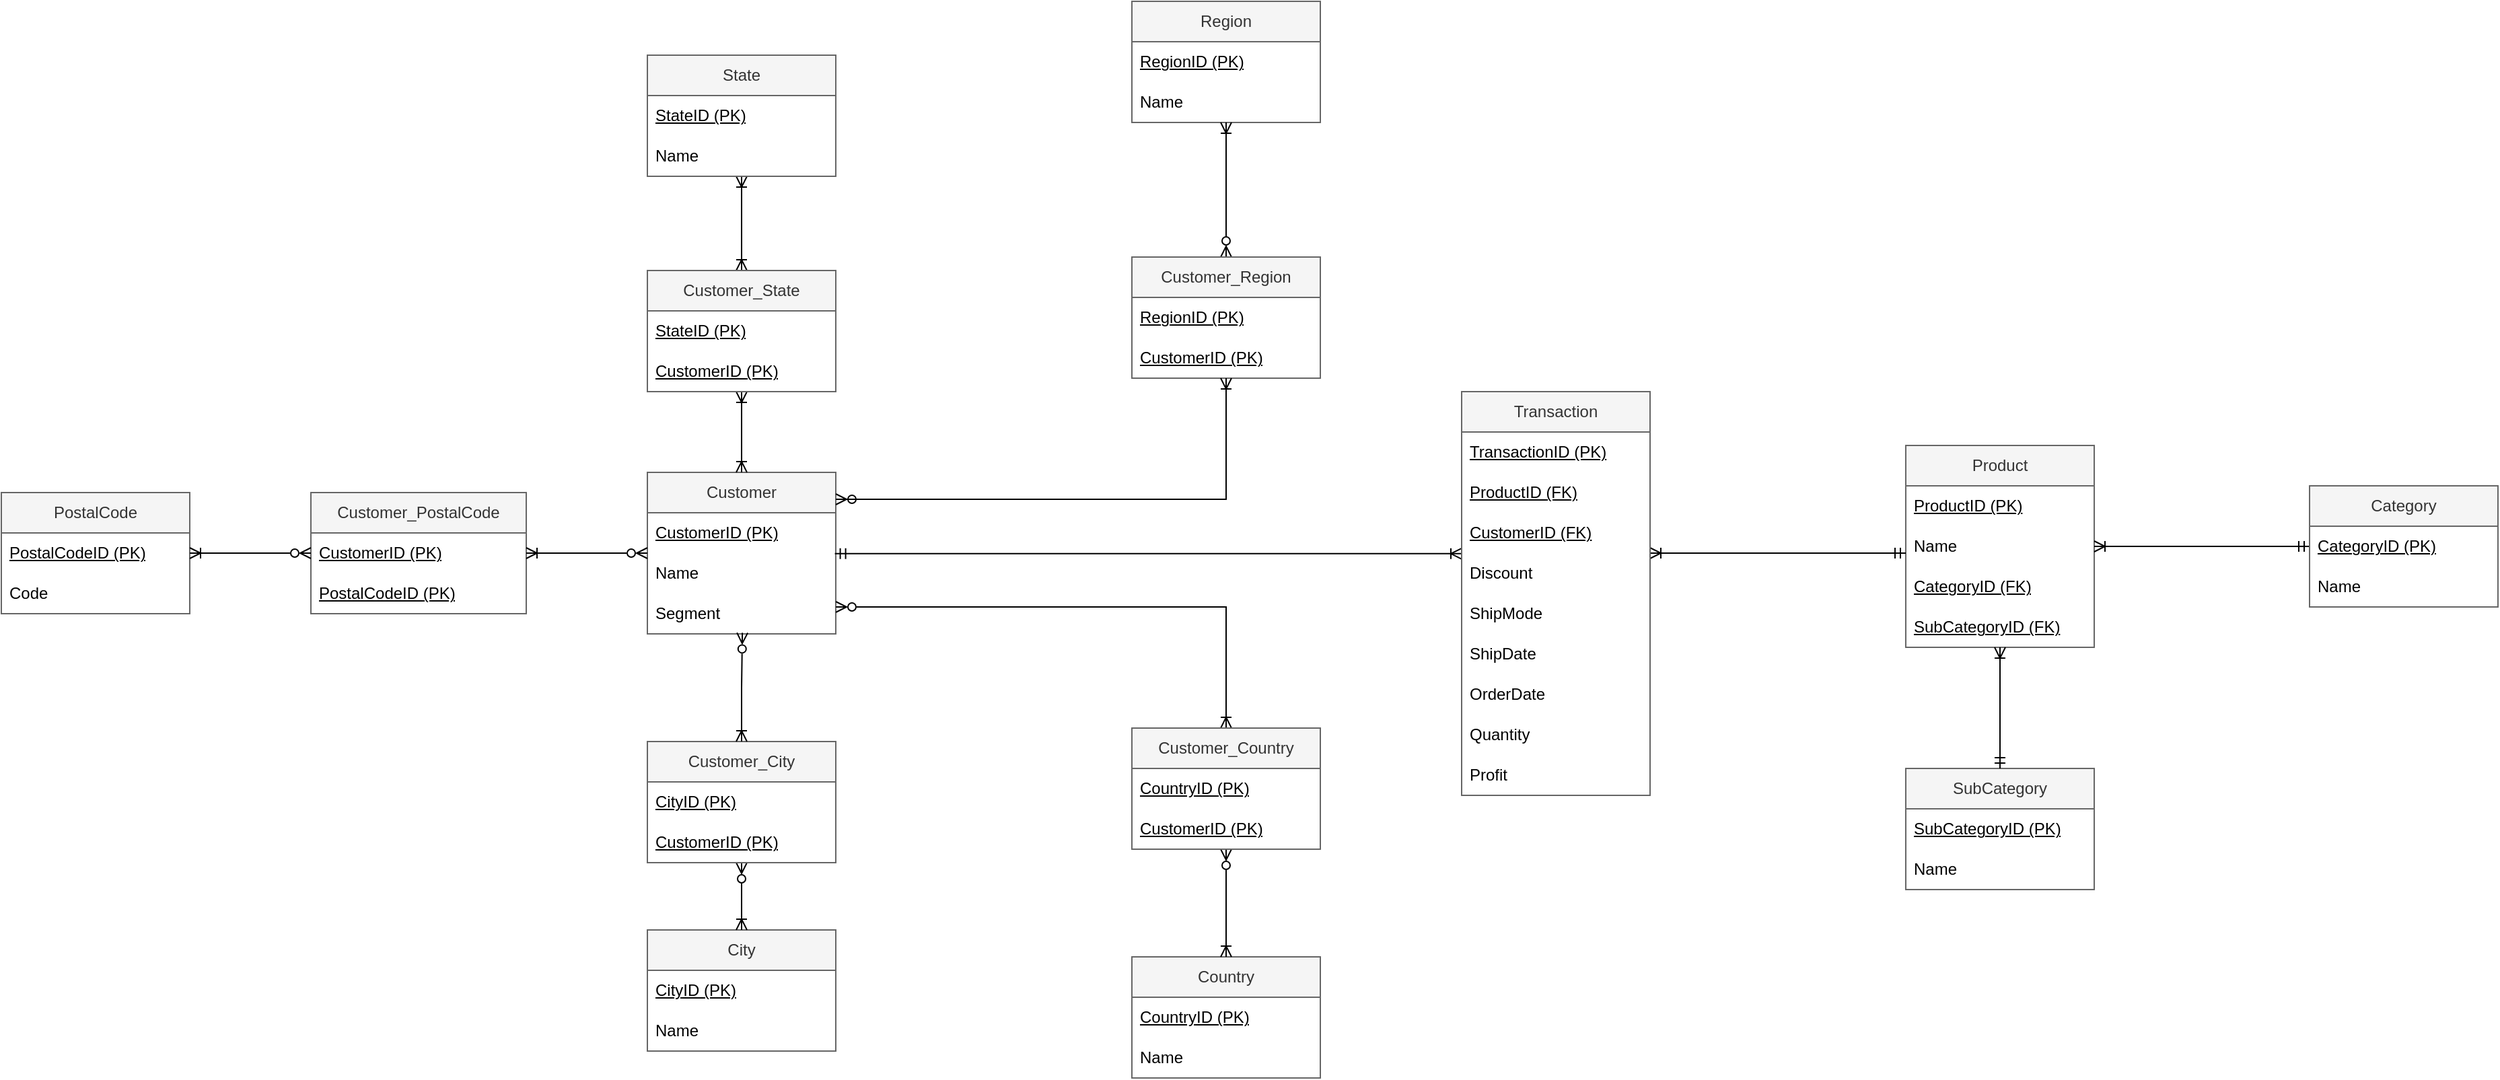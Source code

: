<mxfile version="26.0.5">
  <diagram name="Page-1" id="4AK6rIMiHcoPfYXT6RYl">
    <mxGraphModel dx="1962" dy="1585" grid="1" gridSize="10" guides="1" tooltips="1" connect="1" arrows="1" fold="1" page="1" pageScale="1" pageWidth="850" pageHeight="1100" math="0" shadow="0">
      <root>
        <mxCell id="0" />
        <mxCell id="1" parent="0" />
        <mxCell id="nzVJjZGm_qOVv1pBzFI_-7" value="Customer" style="swimlane;fontStyle=0;childLayout=stackLayout;horizontal=1;startSize=30;horizontalStack=0;resizeParent=1;resizeParentMax=0;resizeLast=0;collapsible=1;marginBottom=0;whiteSpace=wrap;html=1;fillColor=#f5f5f5;fontColor=#333333;strokeColor=#666666;" parent="1" vertex="1">
          <mxGeometry x="-100" y="100" width="140" height="120" as="geometry" />
        </mxCell>
        <mxCell id="nzVJjZGm_qOVv1pBzFI_-9" value="CustomerID (PK)" style="text;strokeColor=none;fillColor=none;align=left;verticalAlign=middle;spacingLeft=4;spacingRight=4;overflow=hidden;points=[[0,0.5],[1,0.5]];portConstraint=eastwest;rotatable=0;whiteSpace=wrap;html=1;fontStyle=4" parent="nzVJjZGm_qOVv1pBzFI_-7" vertex="1">
          <mxGeometry y="30" width="140" height="30" as="geometry" />
        </mxCell>
        <mxCell id="nzVJjZGm_qOVv1pBzFI_-10" value="Name" style="text;strokeColor=none;fillColor=none;align=left;verticalAlign=middle;spacingLeft=4;spacingRight=4;overflow=hidden;points=[[0,0.5],[1,0.5]];portConstraint=eastwest;rotatable=0;whiteSpace=wrap;html=1;" parent="nzVJjZGm_qOVv1pBzFI_-7" vertex="1">
          <mxGeometry y="60" width="140" height="30" as="geometry" />
        </mxCell>
        <mxCell id="nzVJjZGm_qOVv1pBzFI_-16" value="Segment" style="text;strokeColor=none;fillColor=none;align=left;verticalAlign=middle;spacingLeft=4;spacingRight=4;overflow=hidden;points=[[0,0.5],[1,0.5]];portConstraint=eastwest;rotatable=0;whiteSpace=wrap;html=1;" parent="nzVJjZGm_qOVv1pBzFI_-7" vertex="1">
          <mxGeometry y="90" width="140" height="30" as="geometry" />
        </mxCell>
        <mxCell id="nzVJjZGm_qOVv1pBzFI_-17" value="Product" style="swimlane;fontStyle=0;childLayout=stackLayout;horizontal=1;startSize=30;horizontalStack=0;resizeParent=1;resizeParentMax=0;resizeLast=0;collapsible=1;marginBottom=0;whiteSpace=wrap;html=1;fillColor=#f5f5f5;fontColor=#333333;strokeColor=#666666;" parent="1" vertex="1">
          <mxGeometry x="835" y="80" width="140" height="150" as="geometry" />
        </mxCell>
        <mxCell id="nzVJjZGm_qOVv1pBzFI_-18" value="ProductID (PK)" style="text;strokeColor=none;fillColor=none;align=left;verticalAlign=middle;spacingLeft=4;spacingRight=4;overflow=hidden;points=[[0,0.5],[1,0.5]];portConstraint=eastwest;rotatable=0;whiteSpace=wrap;html=1;fontStyle=4" parent="nzVJjZGm_qOVv1pBzFI_-17" vertex="1">
          <mxGeometry y="30" width="140" height="30" as="geometry" />
        </mxCell>
        <mxCell id="nzVJjZGm_qOVv1pBzFI_-19" value="Name" style="text;strokeColor=none;fillColor=none;align=left;verticalAlign=middle;spacingLeft=4;spacingRight=4;overflow=hidden;points=[[0,0.5],[1,0.5]];portConstraint=eastwest;rotatable=0;whiteSpace=wrap;html=1;" parent="nzVJjZGm_qOVv1pBzFI_-17" vertex="1">
          <mxGeometry y="60" width="140" height="30" as="geometry" />
        </mxCell>
        <mxCell id="nzVJjZGm_qOVv1pBzFI_-20" value="CategoryID (FK)" style="text;strokeColor=none;fillColor=none;align=left;verticalAlign=middle;spacingLeft=4;spacingRight=4;overflow=hidden;points=[[0,0.5],[1,0.5]];portConstraint=eastwest;rotatable=0;whiteSpace=wrap;html=1;fontStyle=4" parent="nzVJjZGm_qOVv1pBzFI_-17" vertex="1">
          <mxGeometry y="90" width="140" height="30" as="geometry" />
        </mxCell>
        <mxCell id="nzVJjZGm_qOVv1pBzFI_-21" value="SubCategoryID (FK)" style="text;strokeColor=none;fillColor=none;align=left;verticalAlign=middle;spacingLeft=4;spacingRight=4;overflow=hidden;points=[[0,0.5],[1,0.5]];portConstraint=eastwest;rotatable=0;whiteSpace=wrap;html=1;fontStyle=4" parent="nzVJjZGm_qOVv1pBzFI_-17" vertex="1">
          <mxGeometry y="120" width="140" height="30" as="geometry" />
        </mxCell>
        <mxCell id="nzVJjZGm_qOVv1pBzFI_-113" style="edgeStyle=orthogonalEdgeStyle;rounded=0;orthogonalLoop=1;jettySize=auto;html=1;startArrow=ERoneToMany;startFill=0;endArrow=ERmandOne;endFill=0;" parent="1" source="nzVJjZGm_qOVv1pBzFI_-22" target="nzVJjZGm_qOVv1pBzFI_-19" edge="1">
          <mxGeometry relative="1" as="geometry">
            <Array as="points">
              <mxPoint x="785" y="160" />
              <mxPoint x="785" y="160" />
            </Array>
          </mxGeometry>
        </mxCell>
        <mxCell id="nzVJjZGm_qOVv1pBzFI_-114" style="edgeStyle=orthogonalEdgeStyle;rounded=0;orthogonalLoop=1;jettySize=auto;html=1;entryX=0.995;entryY=0.012;entryDx=0;entryDy=0;entryPerimeter=0;endArrow=ERmandOne;endFill=0;startArrow=ERoneToMany;startFill=0;" parent="1" source="nzVJjZGm_qOVv1pBzFI_-22" target="nzVJjZGm_qOVv1pBzFI_-10" edge="1">
          <mxGeometry relative="1" as="geometry">
            <mxPoint x="50" y="160" as="targetPoint" />
            <Array as="points">
              <mxPoint x="40" y="160" />
            </Array>
          </mxGeometry>
        </mxCell>
        <mxCell id="nzVJjZGm_qOVv1pBzFI_-22" value="Transaction" style="swimlane;fontStyle=0;childLayout=stackLayout;horizontal=1;startSize=30;horizontalStack=0;resizeParent=1;resizeParentMax=0;resizeLast=0;collapsible=1;marginBottom=0;whiteSpace=wrap;html=1;fillColor=#f5f5f5;fontColor=#333333;strokeColor=#666666;" parent="1" vertex="1">
          <mxGeometry x="505" y="40" width="140" height="300" as="geometry" />
        </mxCell>
        <mxCell id="nzVJjZGm_qOVv1pBzFI_-23" value="TransactionID (PK)" style="text;strokeColor=none;fillColor=none;align=left;verticalAlign=middle;spacingLeft=4;spacingRight=4;overflow=hidden;points=[[0,0.5],[1,0.5]];portConstraint=eastwest;rotatable=0;whiteSpace=wrap;html=1;fontStyle=4" parent="nzVJjZGm_qOVv1pBzFI_-22" vertex="1">
          <mxGeometry y="30" width="140" height="30" as="geometry" />
        </mxCell>
        <mxCell id="nzVJjZGm_qOVv1pBzFI_-25" value="ProductID (FK)" style="text;strokeColor=none;fillColor=none;align=left;verticalAlign=middle;spacingLeft=4;spacingRight=4;overflow=hidden;points=[[0,0.5],[1,0.5]];portConstraint=eastwest;rotatable=0;whiteSpace=wrap;html=1;fontStyle=4" parent="nzVJjZGm_qOVv1pBzFI_-22" vertex="1">
          <mxGeometry y="60" width="140" height="30" as="geometry" />
        </mxCell>
        <mxCell id="nzVJjZGm_qOVv1pBzFI_-26" value="CustomerID (FK)" style="text;strokeColor=none;fillColor=none;align=left;verticalAlign=middle;spacingLeft=4;spacingRight=4;overflow=hidden;points=[[0,0.5],[1,0.5]];portConstraint=eastwest;rotatable=0;whiteSpace=wrap;html=1;fontStyle=4" parent="nzVJjZGm_qOVv1pBzFI_-22" vertex="1">
          <mxGeometry y="90" width="140" height="30" as="geometry" />
        </mxCell>
        <mxCell id="nzVJjZGm_qOVv1pBzFI_-24" value="Discount" style="text;strokeColor=none;fillColor=none;align=left;verticalAlign=middle;spacingLeft=4;spacingRight=4;overflow=hidden;points=[[0,0.5],[1,0.5]];portConstraint=eastwest;rotatable=0;whiteSpace=wrap;html=1;" parent="nzVJjZGm_qOVv1pBzFI_-22" vertex="1">
          <mxGeometry y="120" width="140" height="30" as="geometry" />
        </mxCell>
        <mxCell id="nzVJjZGm_qOVv1pBzFI_-108" value="ShipMode" style="text;strokeColor=none;fillColor=none;align=left;verticalAlign=middle;spacingLeft=4;spacingRight=4;overflow=hidden;points=[[0,0.5],[1,0.5]];portConstraint=eastwest;rotatable=0;whiteSpace=wrap;html=1;" parent="nzVJjZGm_qOVv1pBzFI_-22" vertex="1">
          <mxGeometry y="150" width="140" height="30" as="geometry" />
        </mxCell>
        <mxCell id="nzVJjZGm_qOVv1pBzFI_-111" value="ShipDate" style="text;strokeColor=none;fillColor=none;align=left;verticalAlign=middle;spacingLeft=4;spacingRight=4;overflow=hidden;points=[[0,0.5],[1,0.5]];portConstraint=eastwest;rotatable=0;whiteSpace=wrap;html=1;" parent="nzVJjZGm_qOVv1pBzFI_-22" vertex="1">
          <mxGeometry y="180" width="140" height="30" as="geometry" />
        </mxCell>
        <mxCell id="nzVJjZGm_qOVv1pBzFI_-109" value="OrderDate" style="text;strokeColor=none;fillColor=none;align=left;verticalAlign=middle;spacingLeft=4;spacingRight=4;overflow=hidden;points=[[0,0.5],[1,0.5]];portConstraint=eastwest;rotatable=0;whiteSpace=wrap;html=1;" parent="nzVJjZGm_qOVv1pBzFI_-22" vertex="1">
          <mxGeometry y="210" width="140" height="30" as="geometry" />
        </mxCell>
        <mxCell id="FvF0X1N3ci48Kz6z2kRV-1" value="Quantity" style="text;strokeColor=none;fillColor=none;align=left;verticalAlign=middle;spacingLeft=4;spacingRight=4;overflow=hidden;points=[[0,0.5],[1,0.5]];portConstraint=eastwest;rotatable=0;whiteSpace=wrap;html=1;" parent="nzVJjZGm_qOVv1pBzFI_-22" vertex="1">
          <mxGeometry y="240" width="140" height="30" as="geometry" />
        </mxCell>
        <mxCell id="FvF0X1N3ci48Kz6z2kRV-2" value="Profit" style="text;strokeColor=none;fillColor=none;align=left;verticalAlign=middle;spacingLeft=4;spacingRight=4;overflow=hidden;points=[[0,0.5],[1,0.5]];portConstraint=eastwest;rotatable=0;whiteSpace=wrap;html=1;" parent="nzVJjZGm_qOVv1pBzFI_-22" vertex="1">
          <mxGeometry y="270" width="140" height="30" as="geometry" />
        </mxCell>
        <mxCell id="nzVJjZGm_qOVv1pBzFI_-27" value="Country" style="swimlane;fontStyle=0;childLayout=stackLayout;horizontal=1;startSize=30;horizontalStack=0;resizeParent=1;resizeParentMax=0;resizeLast=0;collapsible=1;marginBottom=0;whiteSpace=wrap;html=1;fillColor=#f5f5f5;fontColor=#333333;strokeColor=#666666;" parent="1" vertex="1">
          <mxGeometry x="260" y="460" width="140" height="90" as="geometry">
            <mxRectangle x="320" y="-30" width="60" height="30" as="alternateBounds" />
          </mxGeometry>
        </mxCell>
        <mxCell id="nzVJjZGm_qOVv1pBzFI_-28" value="CountryID (PK)" style="text;strokeColor=none;fillColor=none;align=left;verticalAlign=middle;spacingLeft=4;spacingRight=4;overflow=hidden;points=[[0,0.5],[1,0.5]];portConstraint=eastwest;rotatable=0;whiteSpace=wrap;html=1;fontStyle=4" parent="nzVJjZGm_qOVv1pBzFI_-27" vertex="1">
          <mxGeometry y="30" width="140" height="30" as="geometry" />
        </mxCell>
        <mxCell id="nzVJjZGm_qOVv1pBzFI_-29" value="Name" style="text;strokeColor=none;fillColor=none;align=left;verticalAlign=middle;spacingLeft=4;spacingRight=4;overflow=hidden;points=[[0,0.5],[1,0.5]];portConstraint=eastwest;rotatable=0;whiteSpace=wrap;html=1;" parent="nzVJjZGm_qOVv1pBzFI_-27" vertex="1">
          <mxGeometry y="60" width="140" height="30" as="geometry" />
        </mxCell>
        <mxCell id="nzVJjZGm_qOVv1pBzFI_-68" style="edgeStyle=orthogonalEdgeStyle;rounded=0;orthogonalLoop=1;jettySize=auto;html=1;startArrow=ERoneToMany;startFill=0;endArrow=ERoneToMany;endFill=0;" parent="1" source="nzVJjZGm_qOVv1pBzFI_-31" target="nzVJjZGm_qOVv1pBzFI_-65" edge="1">
          <mxGeometry relative="1" as="geometry" />
        </mxCell>
        <mxCell id="nzVJjZGm_qOVv1pBzFI_-31" value="State" style="swimlane;fontStyle=0;childLayout=stackLayout;horizontal=1;startSize=30;horizontalStack=0;resizeParent=1;resizeParentMax=0;resizeLast=0;collapsible=1;marginBottom=0;whiteSpace=wrap;html=1;fillColor=#f5f5f5;fontColor=#333333;strokeColor=#666666;" parent="1" vertex="1">
          <mxGeometry x="-100" y="-210" width="140" height="90" as="geometry">
            <mxRectangle x="320" y="-30" width="60" height="30" as="alternateBounds" />
          </mxGeometry>
        </mxCell>
        <mxCell id="nzVJjZGm_qOVv1pBzFI_-32" value="StateID (PK)" style="text;strokeColor=none;fillColor=none;align=left;verticalAlign=middle;spacingLeft=4;spacingRight=4;overflow=hidden;points=[[0,0.5],[1,0.5]];portConstraint=eastwest;rotatable=0;whiteSpace=wrap;html=1;fontStyle=4" parent="nzVJjZGm_qOVv1pBzFI_-31" vertex="1">
          <mxGeometry y="30" width="140" height="30" as="geometry" />
        </mxCell>
        <mxCell id="nzVJjZGm_qOVv1pBzFI_-33" value="Name" style="text;strokeColor=none;fillColor=none;align=left;verticalAlign=middle;spacingLeft=4;spacingRight=4;overflow=hidden;points=[[0,0.5],[1,0.5]];portConstraint=eastwest;rotatable=0;whiteSpace=wrap;html=1;" parent="nzVJjZGm_qOVv1pBzFI_-31" vertex="1">
          <mxGeometry y="60" width="140" height="30" as="geometry" />
        </mxCell>
        <mxCell id="nzVJjZGm_qOVv1pBzFI_-34" value="City" style="swimlane;fontStyle=0;childLayout=stackLayout;horizontal=1;startSize=30;horizontalStack=0;resizeParent=1;resizeParentMax=0;resizeLast=0;collapsible=1;marginBottom=0;whiteSpace=wrap;html=1;fillColor=#f5f5f5;fontColor=#333333;strokeColor=#666666;" parent="1" vertex="1">
          <mxGeometry x="-100" y="440" width="140" height="90" as="geometry">
            <mxRectangle x="320" y="-30" width="60" height="30" as="alternateBounds" />
          </mxGeometry>
        </mxCell>
        <mxCell id="nzVJjZGm_qOVv1pBzFI_-35" value="CityID (PK)" style="text;strokeColor=none;fillColor=none;align=left;verticalAlign=middle;spacingLeft=4;spacingRight=4;overflow=hidden;points=[[0,0.5],[1,0.5]];portConstraint=eastwest;rotatable=0;whiteSpace=wrap;html=1;fontStyle=4" parent="nzVJjZGm_qOVv1pBzFI_-34" vertex="1">
          <mxGeometry y="30" width="140" height="30" as="geometry" />
        </mxCell>
        <mxCell id="nzVJjZGm_qOVv1pBzFI_-36" value="Name" style="text;strokeColor=none;fillColor=none;align=left;verticalAlign=middle;spacingLeft=4;spacingRight=4;overflow=hidden;points=[[0,0.5],[1,0.5]];portConstraint=eastwest;rotatable=0;whiteSpace=wrap;html=1;" parent="nzVJjZGm_qOVv1pBzFI_-34" vertex="1">
          <mxGeometry y="60" width="140" height="30" as="geometry" />
        </mxCell>
        <mxCell id="nzVJjZGm_qOVv1pBzFI_-37" value="Region" style="swimlane;fontStyle=0;childLayout=stackLayout;horizontal=1;startSize=30;horizontalStack=0;resizeParent=1;resizeParentMax=0;resizeLast=0;collapsible=1;marginBottom=0;whiteSpace=wrap;html=1;fillColor=#f5f5f5;fontColor=#333333;strokeColor=#666666;" parent="1" vertex="1">
          <mxGeometry x="260" y="-250" width="140" height="90" as="geometry">
            <mxRectangle x="320" y="-30" width="60" height="30" as="alternateBounds" />
          </mxGeometry>
        </mxCell>
        <mxCell id="nzVJjZGm_qOVv1pBzFI_-38" value="RegionID (PK)" style="text;strokeColor=none;fillColor=none;align=left;verticalAlign=middle;spacingLeft=4;spacingRight=4;overflow=hidden;points=[[0,0.5],[1,0.5]];portConstraint=eastwest;rotatable=0;whiteSpace=wrap;html=1;fontStyle=4" parent="nzVJjZGm_qOVv1pBzFI_-37" vertex="1">
          <mxGeometry y="30" width="140" height="30" as="geometry" />
        </mxCell>
        <mxCell id="nzVJjZGm_qOVv1pBzFI_-39" value="Name" style="text;strokeColor=none;fillColor=none;align=left;verticalAlign=middle;spacingLeft=4;spacingRight=4;overflow=hidden;points=[[0,0.5],[1,0.5]];portConstraint=eastwest;rotatable=0;whiteSpace=wrap;html=1;" parent="nzVJjZGm_qOVv1pBzFI_-37" vertex="1">
          <mxGeometry y="60" width="140" height="30" as="geometry" />
        </mxCell>
        <mxCell id="nzVJjZGm_qOVv1pBzFI_-40" value="PostalCode" style="swimlane;fontStyle=0;childLayout=stackLayout;horizontal=1;startSize=30;horizontalStack=0;resizeParent=1;resizeParentMax=0;resizeLast=0;collapsible=1;marginBottom=0;whiteSpace=wrap;html=1;fillColor=#f5f5f5;strokeColor=#666666;fontColor=#333333;" parent="1" vertex="1">
          <mxGeometry x="-580" y="115" width="140" height="90" as="geometry">
            <mxRectangle x="320" y="-30" width="60" height="30" as="alternateBounds" />
          </mxGeometry>
        </mxCell>
        <mxCell id="nzVJjZGm_qOVv1pBzFI_-41" value="PostalCodeID (PK)" style="text;strokeColor=none;fillColor=none;align=left;verticalAlign=middle;spacingLeft=4;spacingRight=4;overflow=hidden;points=[[0,0.5],[1,0.5]];portConstraint=eastwest;rotatable=0;whiteSpace=wrap;html=1;fontStyle=4" parent="nzVJjZGm_qOVv1pBzFI_-40" vertex="1">
          <mxGeometry y="30" width="140" height="30" as="geometry" />
        </mxCell>
        <mxCell id="nzVJjZGm_qOVv1pBzFI_-42" value="Code" style="text;align=left;verticalAlign=middle;spacingLeft=4;spacingRight=4;overflow=hidden;points=[[0,0.5],[1,0.5]];portConstraint=eastwest;rotatable=0;whiteSpace=wrap;html=1;" parent="nzVJjZGm_qOVv1pBzFI_-40" vertex="1">
          <mxGeometry y="60" width="140" height="30" as="geometry" />
        </mxCell>
        <mxCell id="nzVJjZGm_qOVv1pBzFI_-43" value="Customer_PostalCode" style="swimlane;fontStyle=0;childLayout=stackLayout;horizontal=1;startSize=30;horizontalStack=0;resizeParent=1;resizeParentMax=0;resizeLast=0;collapsible=1;marginBottom=0;whiteSpace=wrap;html=1;fillColor=#f5f5f5;fontColor=#333333;strokeColor=#666666;" parent="1" vertex="1">
          <mxGeometry x="-350" y="115" width="160" height="90" as="geometry">
            <mxRectangle x="320" y="-30" width="60" height="30" as="alternateBounds" />
          </mxGeometry>
        </mxCell>
        <mxCell id="nzVJjZGm_qOVv1pBzFI_-44" value="CustomerID (PK)" style="text;strokeColor=none;fillColor=none;align=left;verticalAlign=middle;spacingLeft=4;spacingRight=4;overflow=hidden;points=[[0,0.5],[1,0.5]];portConstraint=eastwest;rotatable=0;whiteSpace=wrap;html=1;fontStyle=4" parent="nzVJjZGm_qOVv1pBzFI_-43" vertex="1">
          <mxGeometry y="30" width="160" height="30" as="geometry" />
        </mxCell>
        <mxCell id="nzVJjZGm_qOVv1pBzFI_-45" value="PostalCodeID (PK)" style="text;strokeColor=none;fillColor=none;align=left;verticalAlign=middle;spacingLeft=4;spacingRight=4;overflow=hidden;points=[[0,0.5],[1,0.5]];portConstraint=eastwest;rotatable=0;whiteSpace=wrap;html=1;fontStyle=4" parent="nzVJjZGm_qOVv1pBzFI_-43" vertex="1">
          <mxGeometry y="60" width="160" height="30" as="geometry" />
        </mxCell>
        <mxCell id="nzVJjZGm_qOVv1pBzFI_-47" style="edgeStyle=orthogonalEdgeStyle;rounded=0;orthogonalLoop=1;jettySize=auto;html=1;startArrow=ERoneToMany;startFill=0;endArrow=ERzeroToMany;endFill=0;" parent="1" source="nzVJjZGm_qOVv1pBzFI_-41" target="nzVJjZGm_qOVv1pBzFI_-44" edge="1">
          <mxGeometry relative="1" as="geometry" />
        </mxCell>
        <mxCell id="nzVJjZGm_qOVv1pBzFI_-49" style="edgeStyle=orthogonalEdgeStyle;rounded=0;orthogonalLoop=1;jettySize=auto;html=1;endArrow=ERzeroToMany;endFill=0;startArrow=ERoneToMany;startFill=0;" parent="1" source="nzVJjZGm_qOVv1pBzFI_-44" edge="1">
          <mxGeometry relative="1" as="geometry">
            <mxPoint x="-100" y="160" as="targetPoint" />
            <Array as="points">
              <mxPoint x="-100" y="160" />
            </Array>
          </mxGeometry>
        </mxCell>
        <mxCell id="nzVJjZGm_qOVv1pBzFI_-69" style="edgeStyle=orthogonalEdgeStyle;rounded=0;orthogonalLoop=1;jettySize=auto;html=1;entryX=0.5;entryY=0;entryDx=0;entryDy=0;startArrow=ERoneToMany;startFill=0;endArrow=ERoneToMany;endFill=0;" parent="1" source="nzVJjZGm_qOVv1pBzFI_-65" target="nzVJjZGm_qOVv1pBzFI_-7" edge="1">
          <mxGeometry relative="1" as="geometry" />
        </mxCell>
        <mxCell id="nzVJjZGm_qOVv1pBzFI_-65" value="Customer_State" style="swimlane;fontStyle=0;childLayout=stackLayout;horizontal=1;startSize=30;horizontalStack=0;resizeParent=1;resizeParentMax=0;resizeLast=0;collapsible=1;marginBottom=0;whiteSpace=wrap;html=1;fillColor=#f5f5f5;fontColor=#333333;strokeColor=#666666;" parent="1" vertex="1">
          <mxGeometry x="-100" y="-50" width="140" height="90" as="geometry">
            <mxRectangle x="320" y="-30" width="60" height="30" as="alternateBounds" />
          </mxGeometry>
        </mxCell>
        <mxCell id="nzVJjZGm_qOVv1pBzFI_-66" value="StateID (PK)" style="text;strokeColor=none;fillColor=none;align=left;verticalAlign=middle;spacingLeft=4;spacingRight=4;overflow=hidden;points=[[0,0.5],[1,0.5]];portConstraint=eastwest;rotatable=0;whiteSpace=wrap;html=1;fontStyle=4" parent="nzVJjZGm_qOVv1pBzFI_-65" vertex="1">
          <mxGeometry y="30" width="140" height="30" as="geometry" />
        </mxCell>
        <mxCell id="nzVJjZGm_qOVv1pBzFI_-67" value="CustomerID (PK)" style="text;strokeColor=none;fillColor=none;align=left;verticalAlign=middle;spacingLeft=4;spacingRight=4;overflow=hidden;points=[[0,0.5],[1,0.5]];portConstraint=eastwest;rotatable=0;whiteSpace=wrap;html=1;fontStyle=4" parent="nzVJjZGm_qOVv1pBzFI_-65" vertex="1">
          <mxGeometry y="60" width="140" height="30" as="geometry" />
        </mxCell>
        <mxCell id="nzVJjZGm_qOVv1pBzFI_-74" style="edgeStyle=orthogonalEdgeStyle;rounded=0;orthogonalLoop=1;jettySize=auto;html=1;entryX=0.5;entryY=0;entryDx=0;entryDy=0;endArrow=ERoneToMany;endFill=0;startArrow=ERzeroToMany;startFill=0;" parent="1" source="nzVJjZGm_qOVv1pBzFI_-70" target="nzVJjZGm_qOVv1pBzFI_-34" edge="1">
          <mxGeometry relative="1" as="geometry" />
        </mxCell>
        <mxCell id="nzVJjZGm_qOVv1pBzFI_-70" value="Customer_City" style="swimlane;fontStyle=0;childLayout=stackLayout;horizontal=1;startSize=30;horizontalStack=0;resizeParent=1;resizeParentMax=0;resizeLast=0;collapsible=1;marginBottom=0;whiteSpace=wrap;html=1;fillColor=#f5f5f5;fontColor=#333333;strokeColor=#666666;" parent="1" vertex="1">
          <mxGeometry x="-100" y="300" width="140" height="90" as="geometry">
            <mxRectangle x="320" y="-30" width="60" height="30" as="alternateBounds" />
          </mxGeometry>
        </mxCell>
        <mxCell id="nzVJjZGm_qOVv1pBzFI_-71" value="CityID (PK)" style="text;strokeColor=none;fillColor=none;align=left;verticalAlign=middle;spacingLeft=4;spacingRight=4;overflow=hidden;points=[[0,0.5],[1,0.5]];portConstraint=eastwest;rotatable=0;whiteSpace=wrap;html=1;fontStyle=4" parent="nzVJjZGm_qOVv1pBzFI_-70" vertex="1">
          <mxGeometry y="30" width="140" height="30" as="geometry" />
        </mxCell>
        <mxCell id="nzVJjZGm_qOVv1pBzFI_-72" value="CustomerID (PK)" style="text;strokeColor=none;fillColor=none;align=left;verticalAlign=middle;spacingLeft=4;spacingRight=4;overflow=hidden;points=[[0,0.5],[1,0.5]];portConstraint=eastwest;rotatable=0;whiteSpace=wrap;html=1;fontStyle=4" parent="nzVJjZGm_qOVv1pBzFI_-70" vertex="1">
          <mxGeometry y="60" width="140" height="30" as="geometry" />
        </mxCell>
        <mxCell id="nzVJjZGm_qOVv1pBzFI_-73" style="edgeStyle=orthogonalEdgeStyle;rounded=0;orthogonalLoop=1;jettySize=auto;html=1;entryX=0.504;entryY=0.973;entryDx=0;entryDy=0;entryPerimeter=0;endArrow=ERzeroToMany;endFill=0;startArrow=ERoneToMany;startFill=0;" parent="1" source="nzVJjZGm_qOVv1pBzFI_-70" target="nzVJjZGm_qOVv1pBzFI_-16" edge="1">
          <mxGeometry relative="1" as="geometry">
            <mxPoint x="-30" y="230" as="targetPoint" />
            <Array as="points" />
          </mxGeometry>
        </mxCell>
        <mxCell id="nzVJjZGm_qOVv1pBzFI_-89" style="edgeStyle=orthogonalEdgeStyle;rounded=0;orthogonalLoop=1;jettySize=auto;html=1;endArrow=ERoneToMany;endFill=0;startArrow=ERzeroToMany;startFill=0;" parent="1" source="nzVJjZGm_qOVv1pBzFI_-77" edge="1">
          <mxGeometry relative="1" as="geometry">
            <mxPoint x="330" y="-160" as="targetPoint" />
          </mxGeometry>
        </mxCell>
        <mxCell id="nzVJjZGm_qOVv1pBzFI_-77" value="Customer_Region" style="swimlane;fontStyle=0;childLayout=stackLayout;horizontal=1;startSize=30;horizontalStack=0;resizeParent=1;resizeParentMax=0;resizeLast=0;collapsible=1;marginBottom=0;whiteSpace=wrap;html=1;fillColor=#f5f5f5;fontColor=#333333;strokeColor=#666666;" parent="1" vertex="1">
          <mxGeometry x="260" y="-60" width="140" height="90" as="geometry">
            <mxRectangle x="320" y="-30" width="60" height="30" as="alternateBounds" />
          </mxGeometry>
        </mxCell>
        <mxCell id="nzVJjZGm_qOVv1pBzFI_-78" value="RegionID (PK)" style="text;strokeColor=none;fillColor=none;align=left;verticalAlign=middle;spacingLeft=4;spacingRight=4;overflow=hidden;points=[[0,0.5],[1,0.5]];portConstraint=eastwest;rotatable=0;whiteSpace=wrap;html=1;fontStyle=4" parent="nzVJjZGm_qOVv1pBzFI_-77" vertex="1">
          <mxGeometry y="30" width="140" height="30" as="geometry" />
        </mxCell>
        <mxCell id="nzVJjZGm_qOVv1pBzFI_-79" value="CustomerID (PK)" style="text;strokeColor=none;fillColor=none;align=left;verticalAlign=middle;spacingLeft=4;spacingRight=4;overflow=hidden;points=[[0,0.5],[1,0.5]];portConstraint=eastwest;rotatable=0;whiteSpace=wrap;html=1;fontStyle=4" parent="nzVJjZGm_qOVv1pBzFI_-77" vertex="1">
          <mxGeometry y="60" width="140" height="30" as="geometry" />
        </mxCell>
        <mxCell id="nzVJjZGm_qOVv1pBzFI_-84" style="edgeStyle=orthogonalEdgeStyle;rounded=0;orthogonalLoop=1;jettySize=auto;html=1;endArrow=ERoneToMany;endFill=0;startArrow=ERzeroToMany;startFill=0;" parent="1" source="nzVJjZGm_qOVv1pBzFI_-80" target="nzVJjZGm_qOVv1pBzFI_-27" edge="1">
          <mxGeometry relative="1" as="geometry" />
        </mxCell>
        <mxCell id="nzVJjZGm_qOVv1pBzFI_-87" style="edgeStyle=orthogonalEdgeStyle;rounded=0;orthogonalLoop=1;jettySize=auto;html=1;endArrow=ERzeroToMany;endFill=0;startArrow=ERoneToMany;startFill=0;" parent="1" source="nzVJjZGm_qOVv1pBzFI_-80" edge="1">
          <mxGeometry relative="1" as="geometry">
            <mxPoint x="40" y="200" as="targetPoint" />
            <Array as="points">
              <mxPoint x="330" y="200" />
              <mxPoint x="40" y="200" />
            </Array>
          </mxGeometry>
        </mxCell>
        <mxCell id="nzVJjZGm_qOVv1pBzFI_-80" value="Customer_Country" style="swimlane;fontStyle=0;childLayout=stackLayout;horizontal=1;startSize=30;horizontalStack=0;resizeParent=1;resizeParentMax=0;resizeLast=0;collapsible=1;marginBottom=0;whiteSpace=wrap;html=1;fillColor=#f5f5f5;fontColor=#333333;strokeColor=#666666;" parent="1" vertex="1">
          <mxGeometry x="260" y="290" width="140" height="90" as="geometry">
            <mxRectangle x="320" y="-30" width="60" height="30" as="alternateBounds" />
          </mxGeometry>
        </mxCell>
        <mxCell id="nzVJjZGm_qOVv1pBzFI_-81" value="CountryID (PK)" style="text;strokeColor=none;fillColor=none;align=left;verticalAlign=middle;spacingLeft=4;spacingRight=4;overflow=hidden;points=[[0,0.5],[1,0.5]];portConstraint=eastwest;rotatable=0;whiteSpace=wrap;html=1;fontStyle=4" parent="nzVJjZGm_qOVv1pBzFI_-80" vertex="1">
          <mxGeometry y="30" width="140" height="30" as="geometry" />
        </mxCell>
        <mxCell id="nzVJjZGm_qOVv1pBzFI_-82" value="CustomerID (PK)" style="text;strokeColor=none;fillColor=none;align=left;verticalAlign=middle;spacingLeft=4;spacingRight=4;overflow=hidden;points=[[0,0.5],[1,0.5]];portConstraint=eastwest;rotatable=0;whiteSpace=wrap;html=1;fontStyle=4" parent="nzVJjZGm_qOVv1pBzFI_-80" vertex="1">
          <mxGeometry y="60" width="140" height="30" as="geometry" />
        </mxCell>
        <mxCell id="nzVJjZGm_qOVv1pBzFI_-88" style="edgeStyle=orthogonalEdgeStyle;rounded=0;orthogonalLoop=1;jettySize=auto;html=1;startArrow=ERoneToMany;startFill=0;endArrow=ERzeroToMany;endFill=0;" parent="1" source="nzVJjZGm_qOVv1pBzFI_-77" edge="1">
          <mxGeometry relative="1" as="geometry">
            <mxPoint x="40" y="120" as="targetPoint" />
            <Array as="points">
              <mxPoint x="330" y="120" />
              <mxPoint x="41" y="120" />
            </Array>
          </mxGeometry>
        </mxCell>
        <mxCell id="nzVJjZGm_qOVv1pBzFI_-90" value="SubCategory" style="swimlane;fontStyle=0;childLayout=stackLayout;horizontal=1;startSize=30;horizontalStack=0;resizeParent=1;resizeParentMax=0;resizeLast=0;collapsible=1;marginBottom=0;whiteSpace=wrap;html=1;fillColor=#f5f5f5;fontColor=#333333;strokeColor=#666666;" parent="1" vertex="1">
          <mxGeometry x="835" y="320" width="140" height="90" as="geometry" />
        </mxCell>
        <mxCell id="nzVJjZGm_qOVv1pBzFI_-91" value="SubCategoryID (PK)" style="text;strokeColor=none;fillColor=none;align=left;verticalAlign=middle;spacingLeft=4;spacingRight=4;overflow=hidden;points=[[0,0.5],[1,0.5]];portConstraint=eastwest;rotatable=0;whiteSpace=wrap;html=1;fontStyle=4" parent="nzVJjZGm_qOVv1pBzFI_-90" vertex="1">
          <mxGeometry y="30" width="140" height="30" as="geometry" />
        </mxCell>
        <mxCell id="nzVJjZGm_qOVv1pBzFI_-92" value="Name" style="text;strokeColor=none;fillColor=none;align=left;verticalAlign=middle;spacingLeft=4;spacingRight=4;overflow=hidden;points=[[0,0.5],[1,0.5]];portConstraint=eastwest;rotatable=0;whiteSpace=wrap;html=1;" parent="nzVJjZGm_qOVv1pBzFI_-90" vertex="1">
          <mxGeometry y="60" width="140" height="30" as="geometry" />
        </mxCell>
        <mxCell id="nzVJjZGm_qOVv1pBzFI_-100" style="edgeStyle=orthogonalEdgeStyle;rounded=0;orthogonalLoop=1;jettySize=auto;html=1;entryX=1;entryY=0.5;entryDx=0;entryDy=0;startArrow=ERmandOne;startFill=0;endArrow=ERoneToMany;endFill=0;" parent="1" source="nzVJjZGm_qOVv1pBzFI_-95" target="nzVJjZGm_qOVv1pBzFI_-19" edge="1">
          <mxGeometry relative="1" as="geometry" />
        </mxCell>
        <mxCell id="nzVJjZGm_qOVv1pBzFI_-95" value="Category" style="swimlane;fontStyle=0;childLayout=stackLayout;horizontal=1;startSize=30;horizontalStack=0;resizeParent=1;resizeParentMax=0;resizeLast=0;collapsible=1;marginBottom=0;whiteSpace=wrap;html=1;fillColor=#f5f5f5;fontColor=#333333;strokeColor=#666666;" parent="1" vertex="1">
          <mxGeometry x="1135" y="110" width="140" height="90" as="geometry" />
        </mxCell>
        <mxCell id="nzVJjZGm_qOVv1pBzFI_-96" value="CategoryID (PK)" style="text;strokeColor=none;fillColor=none;align=left;verticalAlign=middle;spacingLeft=4;spacingRight=4;overflow=hidden;points=[[0,0.5],[1,0.5]];portConstraint=eastwest;rotatable=0;whiteSpace=wrap;html=1;fontStyle=4" parent="nzVJjZGm_qOVv1pBzFI_-95" vertex="1">
          <mxGeometry y="30" width="140" height="30" as="geometry" />
        </mxCell>
        <mxCell id="nzVJjZGm_qOVv1pBzFI_-97" value="Name" style="text;strokeColor=none;fillColor=none;align=left;verticalAlign=middle;spacingLeft=4;spacingRight=4;overflow=hidden;points=[[0,0.5],[1,0.5]];portConstraint=eastwest;rotatable=0;whiteSpace=wrap;html=1;" parent="nzVJjZGm_qOVv1pBzFI_-95" vertex="1">
          <mxGeometry y="60" width="140" height="30" as="geometry" />
        </mxCell>
        <mxCell id="nzVJjZGm_qOVv1pBzFI_-101" style="edgeStyle=orthogonalEdgeStyle;rounded=0;orthogonalLoop=1;jettySize=auto;html=1;endArrow=ERoneToMany;endFill=0;startArrow=ERmandOne;startFill=0;" parent="1" source="nzVJjZGm_qOVv1pBzFI_-90" edge="1">
          <mxGeometry relative="1" as="geometry">
            <mxPoint x="905" y="230" as="targetPoint" />
            <Array as="points">
              <mxPoint x="905" y="232" />
            </Array>
          </mxGeometry>
        </mxCell>
      </root>
    </mxGraphModel>
  </diagram>
</mxfile>
